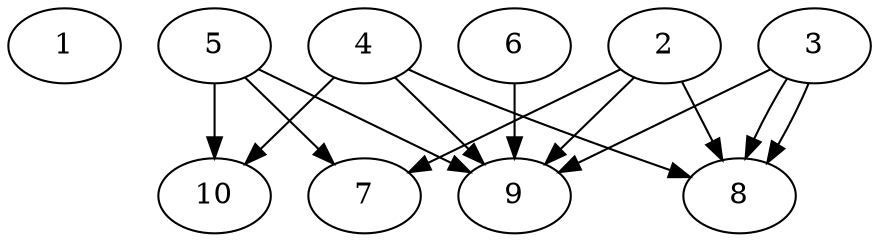 // DAG automatically generated by daggen at Thu Oct  3 13:58:05 2019
// ./daggen --dot -n 10 --ccr 0.5 --fat 0.9 --regular 0.9 --density 0.7 --mindata 5242880 --maxdata 52428800 
digraph G {
  1 [size="27576320", alpha="0.04", expect_size="13788160"] 
  2 [size="24793088", alpha="0.15", expect_size="12396544"] 
  2 -> 7 [size ="12396544"]
  2 -> 8 [size ="12396544"]
  2 -> 9 [size ="12396544"]
  3 [size="42731520", alpha="0.13", expect_size="21365760"] 
  3 -> 8 [size ="21365760"]
  3 -> 8 [size ="21365760"]
  3 -> 9 [size ="21365760"]
  4 [size="28905472", alpha="0.13", expect_size="14452736"] 
  4 -> 8 [size ="14452736"]
  4 -> 9 [size ="14452736"]
  4 -> 10 [size ="14452736"]
  5 [size="37355520", alpha="0.20", expect_size="18677760"] 
  5 -> 7 [size ="18677760"]
  5 -> 9 [size ="18677760"]
  5 -> 10 [size ="18677760"]
  6 [size="83253248", alpha="0.16", expect_size="41626624"] 
  6 -> 9 [size ="41626624"]
  7 [size="41773056", alpha="0.20", expect_size="20886528"] 
  8 [size="80793600", alpha="0.00", expect_size="40396800"] 
  9 [size="104198144", alpha="0.13", expect_size="52099072"] 
  10 [size="47628288", alpha="0.13", expect_size="23814144"] 
}
